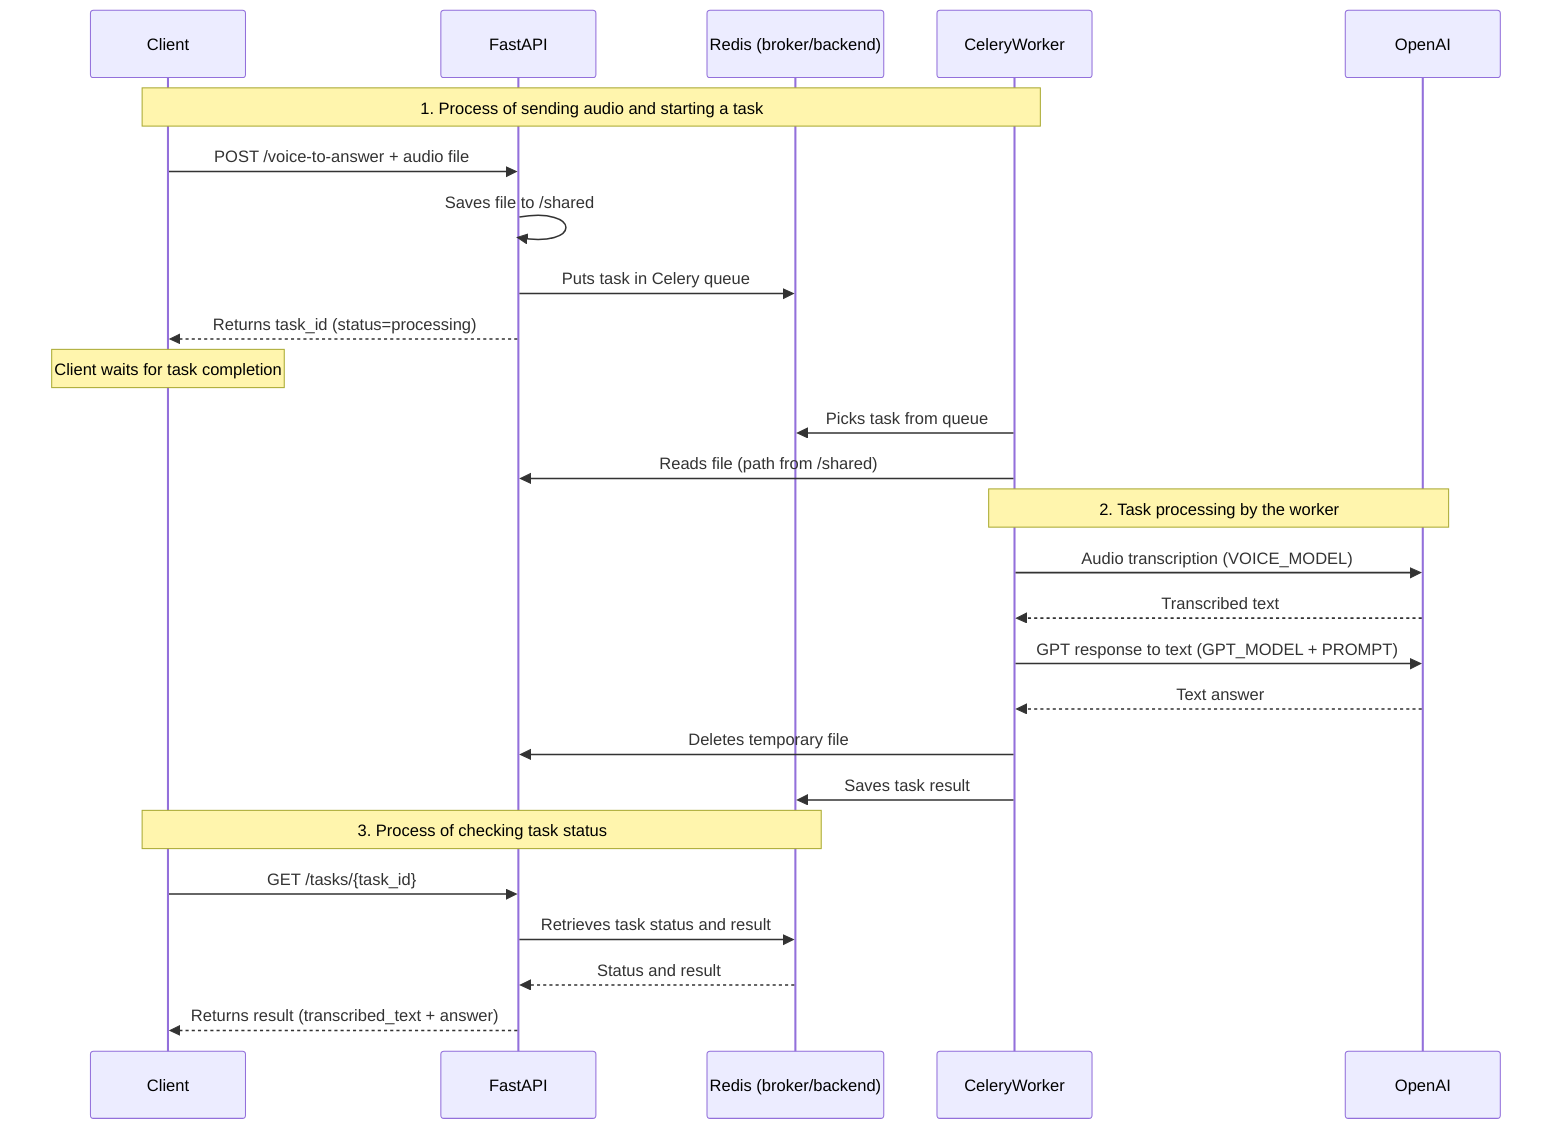 sequenceDiagram
    participant Client
    participant FastAPI
    participant Redis as Redis (broker/backend)
    participant CeleryWorker
    participant OpenAI

    Note over Client, CeleryWorker: 1. Process of sending audio and starting a task
    Client->>FastAPI: POST /voice-to-answer + audio file
    FastAPI->>FastAPI: Saves file to /shared
    FastAPI->>Redis: Puts task in Celery queue
    FastAPI-->>Client: Returns task_id (status=processing)

    Note over Client: Client waits for task completion

    CeleryWorker->>Redis: Picks task from queue
    CeleryWorker->>FastAPI: Reads file (path from /shared)
    Note over CeleryWorker, OpenAI: 2. Task processing by the worker
    CeleryWorker->>OpenAI: Audio transcription (VOICE_MODEL)
    OpenAI-->>CeleryWorker: Transcribed text
    CeleryWorker->>OpenAI: GPT response to text (GPT_MODEL + PROMPT)
    OpenAI-->>CeleryWorker: Text answer
    CeleryWorker->>FastAPI: Deletes temporary file
    CeleryWorker->>Redis: Saves task result

    Note over Client, Redis: 3. Process of checking task status
    Client->>FastAPI: GET /tasks/{task_id}
    FastAPI->>Redis: Retrieves task status and result
    Redis-->>FastAPI: Status and result
    FastAPI-->>Client: Returns result (transcribed_text + answer)